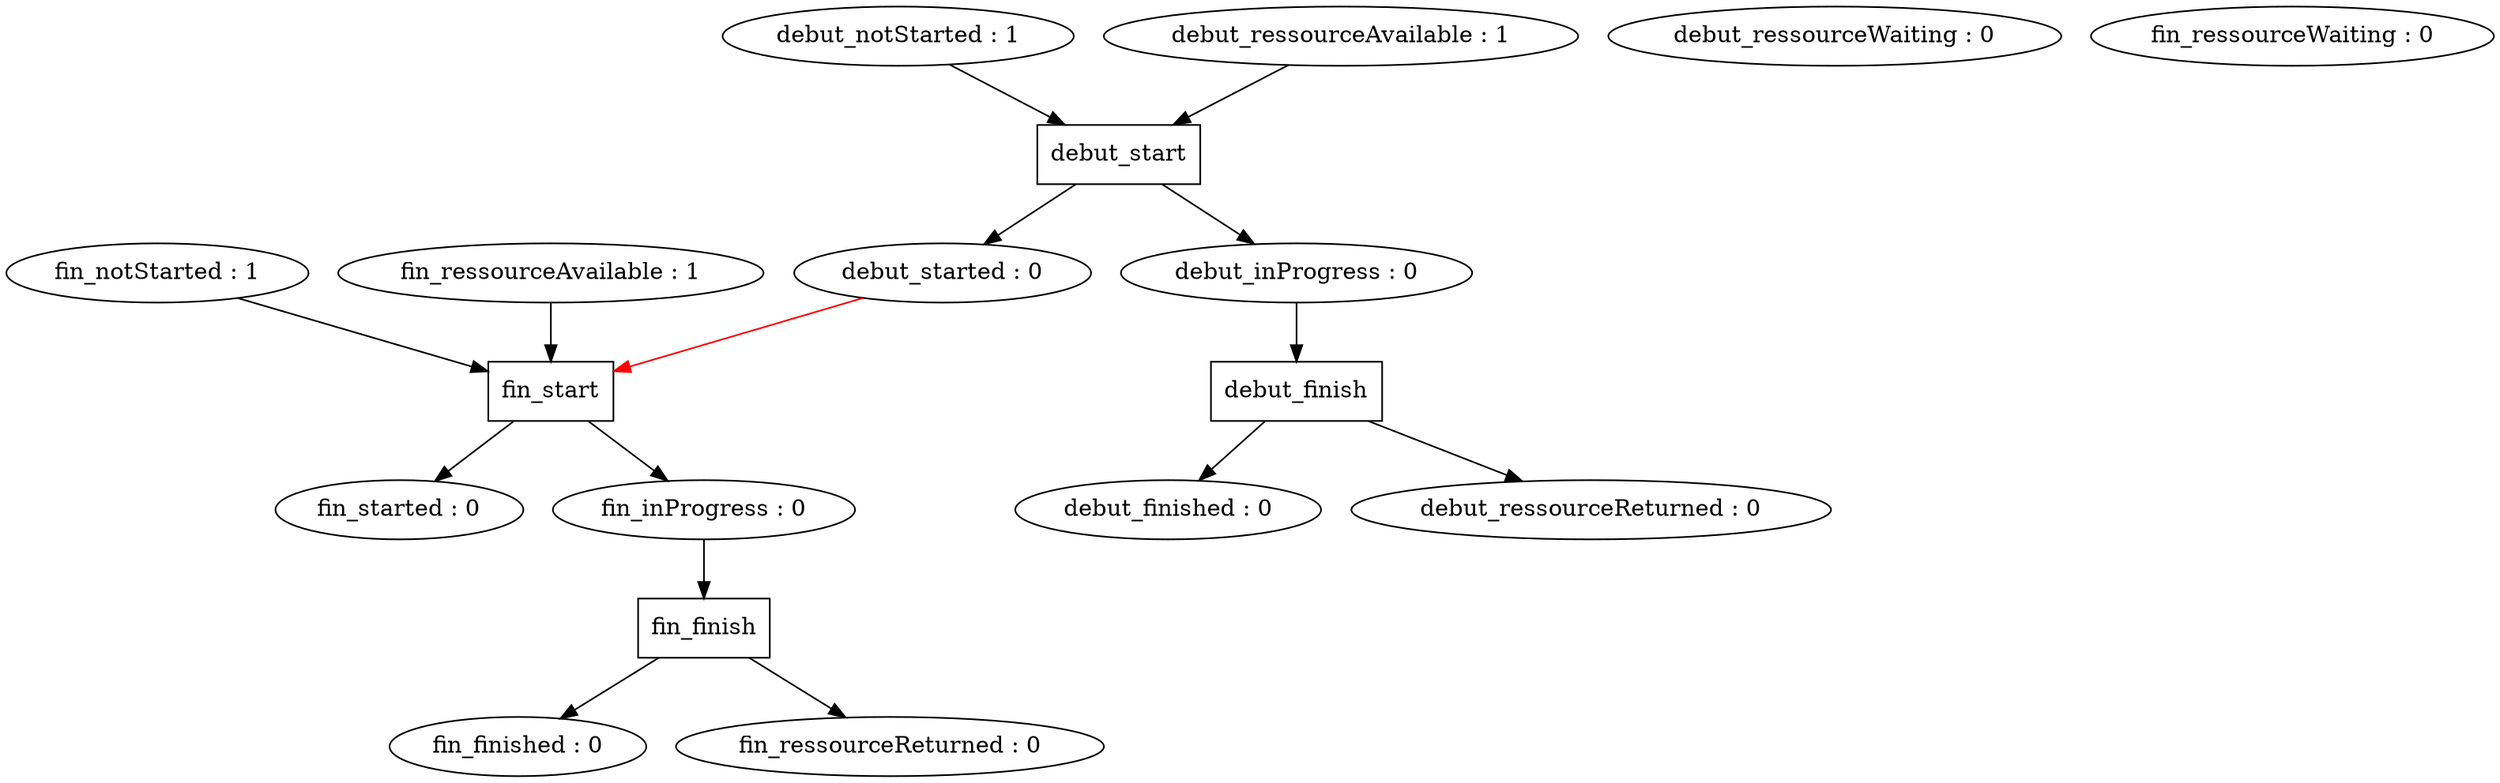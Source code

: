 digraph test_simple {
	debut_start [shape=box];
	debut_finish [shape=box];
	fin_start [shape=box];
	fin_finish [shape=box];

	debut_notStarted [label="debut_notStarted : 1"];
	debut_started [label="debut_started : 0"];
	debut_inProgress [label="debut_inProgress : 0"];
	debut_finished [label="debut_finished : 0"];
	debut_ressourceWaiting [label="debut_ressourceWaiting : 0"];
	debut_ressourceAvailable [label="debut_ressourceAvailable : 1"];
	debut_ressourceReturned [label="debut_ressourceReturned : 0"];
	fin_notStarted [label="fin_notStarted : 1"];
	fin_started [label="fin_started : 0"];
	fin_inProgress [label="fin_inProgress : 0"];
	fin_finished [label="fin_finished : 0"];
	fin_ressourceWaiting [label="fin_ressourceWaiting : 0"];
	fin_ressourceAvailable [label="fin_ressourceAvailable : 1"];
	fin_ressourceReturned [label="fin_ressourceReturned : 0"];

debut_notStarted -> debut_start;
debut_start -> debut_started;
debut_start -> debut_inProgress;
debut_inProgress -> debut_finish;
debut_finish -> debut_finished;
debut_ressourceAvailable -> debut_start;
debut_finish -> debut_ressourceReturned;
fin_notStarted -> fin_start;
fin_start -> fin_started;
fin_start -> fin_inProgress;
fin_inProgress -> fin_finish;
fin_finish -> fin_finished;
fin_ressourceAvailable -> fin_start;
fin_finish -> fin_ressourceReturned;
edge [color=red];
debut_started -> fin_start;
edge [color=black];
}
